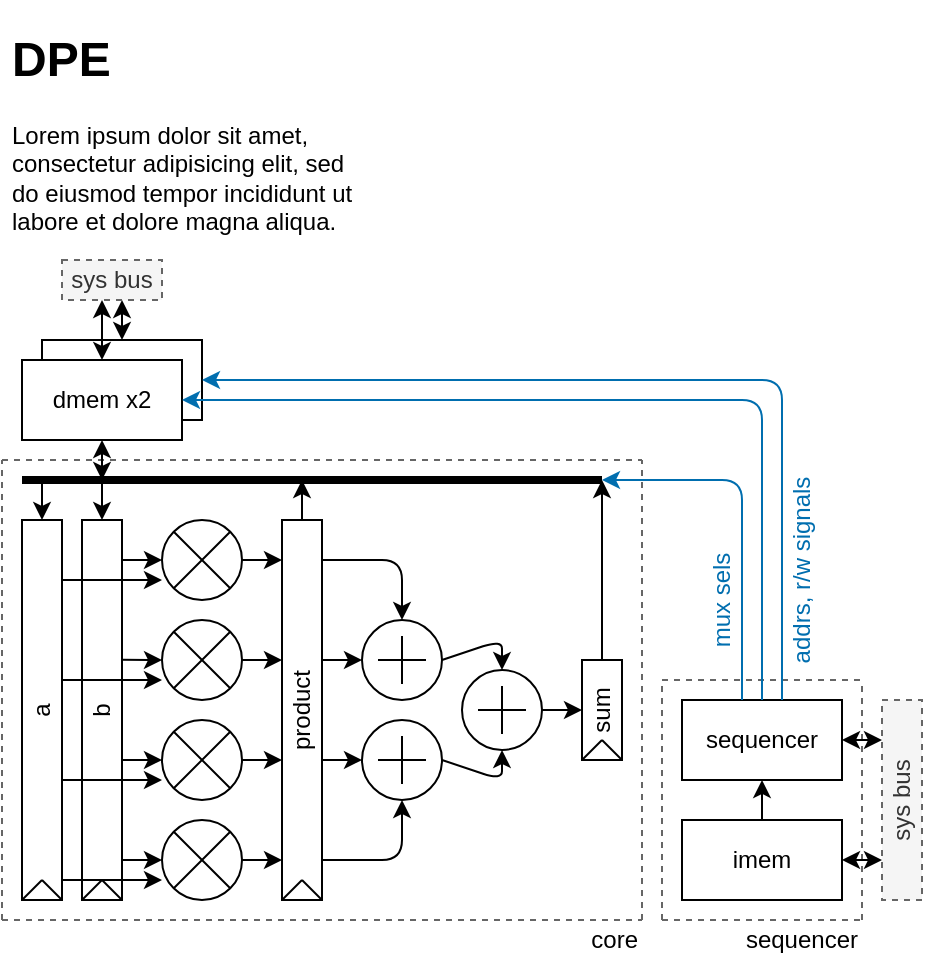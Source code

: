 <mxfile version="13.6.2" type="device"><diagram id="81D6c22yWQWz6XHSVd7X" name="Page-1"><mxGraphModel dx="811" dy="476" grid="1" gridSize="10" guides="1" tooltips="1" connect="1" arrows="1" fold="1" page="1" pageScale="1" pageWidth="1169" pageHeight="827" math="0" shadow="0"><root><mxCell id="0"/><mxCell id="1" parent="0"/><mxCell id="CNaGFoJA0cto5HWcMui1-68" value="" style="endArrow=none;dashed=1;html=1;strokeWidth=1;fillColor=#f5f5f5;strokeColor=#666666;" edge="1" parent="1"><mxGeometry width="50" height="50" relative="1" as="geometry"><mxPoint x="40" y="260" as="sourcePoint"/><mxPoint x="360" y="260" as="targetPoint"/></mxGeometry></mxCell><mxCell id="CNaGFoJA0cto5HWcMui1-59" value="" style="rounded=0;whiteSpace=wrap;html=1;" vertex="1" parent="1"><mxGeometry x="60" y="200" width="80" height="40" as="geometry"/></mxCell><mxCell id="CNaGFoJA0cto5HWcMui1-4" value="&lt;h1&gt;DPE&lt;/h1&gt;&lt;p&gt;Lorem ipsum dolor sit amet, consectetur adipisicing elit, sed do eiusmod tempor incididunt ut labore et dolore magna aliqua.&lt;/p&gt;" style="text;html=1;strokeColor=none;fillColor=none;spacing=5;spacingTop=-20;whiteSpace=wrap;overflow=hidden;rounded=0;" vertex="1" parent="1"><mxGeometry x="40" y="40" width="190" height="120" as="geometry"/></mxCell><mxCell id="CNaGFoJA0cto5HWcMui1-5" value="" style="verticalLabelPosition=bottom;shadow=0;dashed=0;align=center;html=1;verticalAlign=top;shape=mxgraph.electrical.abstract.multiplier;" vertex="1" parent="1"><mxGeometry x="120" y="340" width="40" height="40" as="geometry"/></mxCell><mxCell id="CNaGFoJA0cto5HWcMui1-6" value="" style="verticalLabelPosition=bottom;shadow=0;dashed=0;align=center;html=1;verticalAlign=top;shape=mxgraph.electrical.abstract.multiplier;" vertex="1" parent="1"><mxGeometry x="120" y="290" width="40" height="40" as="geometry"/></mxCell><mxCell id="CNaGFoJA0cto5HWcMui1-7" value="" style="verticalLabelPosition=bottom;shadow=0;dashed=0;align=center;html=1;verticalAlign=top;shape=mxgraph.electrical.abstract.multiplier;" vertex="1" parent="1"><mxGeometry x="120" y="390" width="40" height="40" as="geometry"/></mxCell><mxCell id="CNaGFoJA0cto5HWcMui1-8" value="" style="verticalLabelPosition=bottom;shadow=0;dashed=0;align=center;html=1;verticalAlign=top;shape=mxgraph.electrical.abstract.multiplier;" vertex="1" parent="1"><mxGeometry x="120" y="440" width="40" height="40" as="geometry"/></mxCell><mxCell id="CNaGFoJA0cto5HWcMui1-9" value="product" style="rounded=0;whiteSpace=wrap;html=1;horizontal=0;" vertex="1" parent="1"><mxGeometry x="180" y="290" width="20" height="190" as="geometry"/></mxCell><mxCell id="CNaGFoJA0cto5HWcMui1-10" value="" style="endArrow=none;html=1;exitX=0;exitY=1;exitDx=0;exitDy=0;" edge="1" parent="1" source="CNaGFoJA0cto5HWcMui1-9"><mxGeometry width="50" height="50" relative="1" as="geometry"><mxPoint x="280" y="440" as="sourcePoint"/><mxPoint x="190" y="470" as="targetPoint"/></mxGeometry></mxCell><mxCell id="CNaGFoJA0cto5HWcMui1-11" value="" style="endArrow=none;html=1;exitX=1;exitY=1;exitDx=0;exitDy=0;" edge="1" parent="1" source="CNaGFoJA0cto5HWcMui1-9"><mxGeometry width="50" height="50" relative="1" as="geometry"><mxPoint x="220" y="500" as="sourcePoint"/><mxPoint x="190" y="470" as="targetPoint"/></mxGeometry></mxCell><mxCell id="CNaGFoJA0cto5HWcMui1-12" value="" style="endArrow=classic;html=1;exitX=1;exitY=0.5;exitDx=0;exitDy=0;exitPerimeter=0;entryX=0;entryY=0.895;entryDx=0;entryDy=0;entryPerimeter=0;" edge="1" parent="1" source="CNaGFoJA0cto5HWcMui1-8" target="CNaGFoJA0cto5HWcMui1-9"><mxGeometry width="50" height="50" relative="1" as="geometry"><mxPoint x="20" y="500" as="sourcePoint"/><mxPoint x="70" y="450" as="targetPoint"/></mxGeometry></mxCell><mxCell id="CNaGFoJA0cto5HWcMui1-13" value="" style="endArrow=classic;html=1;exitX=1;exitY=0.5;exitDx=0;exitDy=0;exitPerimeter=0;" edge="1" parent="1" source="CNaGFoJA0cto5HWcMui1-7"><mxGeometry width="50" height="50" relative="1" as="geometry"><mxPoint x="260" y="460" as="sourcePoint"/><mxPoint x="180" y="410" as="targetPoint"/></mxGeometry></mxCell><mxCell id="CNaGFoJA0cto5HWcMui1-14" value="" style="endArrow=classic;html=1;exitX=1;exitY=0.5;exitDx=0;exitDy=0;exitPerimeter=0;" edge="1" parent="1" source="CNaGFoJA0cto5HWcMui1-5"><mxGeometry width="50" height="50" relative="1" as="geometry"><mxPoint x="340" y="390" as="sourcePoint"/><mxPoint x="180" y="360" as="targetPoint"/></mxGeometry></mxCell><mxCell id="CNaGFoJA0cto5HWcMui1-15" value="" style="endArrow=classic;html=1;exitX=1;exitY=0.5;exitDx=0;exitDy=0;exitPerimeter=0;" edge="1" parent="1" source="CNaGFoJA0cto5HWcMui1-6"><mxGeometry width="50" height="50" relative="1" as="geometry"><mxPoint x="320" y="360" as="sourcePoint"/><mxPoint x="180" y="310" as="targetPoint"/></mxGeometry></mxCell><mxCell id="CNaGFoJA0cto5HWcMui1-16" value="b" style="rounded=0;whiteSpace=wrap;html=1;horizontal=0;" vertex="1" parent="1"><mxGeometry x="80" y="290" width="20" height="190" as="geometry"/></mxCell><mxCell id="CNaGFoJA0cto5HWcMui1-17" value="" style="endArrow=none;html=1;exitX=0;exitY=1;exitDx=0;exitDy=0;" edge="1" parent="1" source="CNaGFoJA0cto5HWcMui1-16"><mxGeometry width="50" height="50" relative="1" as="geometry"><mxPoint x="180" y="440" as="sourcePoint"/><mxPoint x="90" y="470" as="targetPoint"/></mxGeometry></mxCell><mxCell id="CNaGFoJA0cto5HWcMui1-18" value="" style="endArrow=none;html=1;exitX=1;exitY=1;exitDx=0;exitDy=0;" edge="1" parent="1" source="CNaGFoJA0cto5HWcMui1-16"><mxGeometry width="50" height="50" relative="1" as="geometry"><mxPoint x="120" y="500" as="sourcePoint"/><mxPoint x="90" y="470" as="targetPoint"/></mxGeometry></mxCell><mxCell id="CNaGFoJA0cto5HWcMui1-19" value="" style="endArrow=classic;html=1;entryX=0;entryY=0.5;entryDx=0;entryDy=0;entryPerimeter=0;exitX=1;exitY=0.105;exitDx=0;exitDy=0;exitPerimeter=0;" edge="1" parent="1" source="CNaGFoJA0cto5HWcMui1-16" target="CNaGFoJA0cto5HWcMui1-6"><mxGeometry width="50" height="50" relative="1" as="geometry"><mxPoint x="370" y="350" as="sourcePoint"/><mxPoint x="420" y="300" as="targetPoint"/></mxGeometry></mxCell><mxCell id="CNaGFoJA0cto5HWcMui1-20" value="" style="endArrow=classic;html=1;entryX=0;entryY=0.5;entryDx=0;entryDy=0;entryPerimeter=0;exitX=1;exitY=0.368;exitDx=0;exitDy=0;exitPerimeter=0;" edge="1" parent="1" source="CNaGFoJA0cto5HWcMui1-16" target="CNaGFoJA0cto5HWcMui1-5"><mxGeometry width="50" height="50" relative="1" as="geometry"><mxPoint x="370" y="400" as="sourcePoint"/><mxPoint x="420" y="350" as="targetPoint"/></mxGeometry></mxCell><mxCell id="CNaGFoJA0cto5HWcMui1-21" value="" style="endArrow=classic;html=1;entryX=0;entryY=0.5;entryDx=0;entryDy=0;entryPerimeter=0;" edge="1" parent="1" target="CNaGFoJA0cto5HWcMui1-7"><mxGeometry width="50" height="50" relative="1" as="geometry"><mxPoint x="100" y="410" as="sourcePoint"/><mxPoint x="380" y="390" as="targetPoint"/></mxGeometry></mxCell><mxCell id="CNaGFoJA0cto5HWcMui1-22" value="" style="endArrow=classic;html=1;entryX=0;entryY=0.5;entryDx=0;entryDy=0;entryPerimeter=0;exitX=1;exitY=0.895;exitDx=0;exitDy=0;exitPerimeter=0;" edge="1" parent="1" source="CNaGFoJA0cto5HWcMui1-16" target="CNaGFoJA0cto5HWcMui1-8"><mxGeometry width="50" height="50" relative="1" as="geometry"><mxPoint x="300" y="530" as="sourcePoint"/><mxPoint x="350" y="480" as="targetPoint"/></mxGeometry></mxCell><mxCell id="CNaGFoJA0cto5HWcMui1-23" value="" style="verticalLabelPosition=bottom;shadow=0;dashed=0;align=center;html=1;verticalAlign=top;shape=mxgraph.electrical.abstract.summation_point;" vertex="1" parent="1"><mxGeometry x="220" y="340" width="40" height="40" as="geometry"/></mxCell><mxCell id="CNaGFoJA0cto5HWcMui1-24" value="" style="verticalLabelPosition=bottom;shadow=0;dashed=0;align=center;html=1;verticalAlign=top;shape=mxgraph.electrical.abstract.summation_point;" vertex="1" parent="1"><mxGeometry x="220" y="390" width="40" height="40" as="geometry"/></mxCell><mxCell id="CNaGFoJA0cto5HWcMui1-25" value="" style="endArrow=classic;html=1;exitX=1;exitY=0.105;exitDx=0;exitDy=0;exitPerimeter=0;entryX=0.5;entryY=0;entryDx=0;entryDy=0;entryPerimeter=0;" edge="1" parent="1" source="CNaGFoJA0cto5HWcMui1-9" target="CNaGFoJA0cto5HWcMui1-23"><mxGeometry width="50" height="50" relative="1" as="geometry"><mxPoint x="230" y="310" as="sourcePoint"/><mxPoint x="280" y="310" as="targetPoint"/><Array as="points"><mxPoint x="240" y="310"/></Array></mxGeometry></mxCell><mxCell id="CNaGFoJA0cto5HWcMui1-26" value="" style="endArrow=classic;html=1;entryX=0;entryY=0.5;entryDx=0;entryDy=0;entryPerimeter=0;" edge="1" parent="1" target="CNaGFoJA0cto5HWcMui1-23"><mxGeometry width="50" height="50" relative="1" as="geometry"><mxPoint x="200" y="360" as="sourcePoint"/><mxPoint x="460" y="320" as="targetPoint"/></mxGeometry></mxCell><mxCell id="CNaGFoJA0cto5HWcMui1-27" value="" style="endArrow=classic;html=1;entryX=0;entryY=0.5;entryDx=0;entryDy=0;entryPerimeter=0;" edge="1" parent="1" target="CNaGFoJA0cto5HWcMui1-24"><mxGeometry width="50" height="50" relative="1" as="geometry"><mxPoint x="200" y="410" as="sourcePoint"/><mxPoint x="230" y="370.0" as="targetPoint"/></mxGeometry></mxCell><mxCell id="CNaGFoJA0cto5HWcMui1-28" value="" style="endArrow=classic;html=1;exitX=1;exitY=0.895;exitDx=0;exitDy=0;exitPerimeter=0;entryX=0.5;entryY=1;entryDx=0;entryDy=0;entryPerimeter=0;" edge="1" parent="1" source="CNaGFoJA0cto5HWcMui1-9" target="CNaGFoJA0cto5HWcMui1-24"><mxGeometry width="50" height="50" relative="1" as="geometry"><mxPoint x="210" y="460" as="sourcePoint"/><mxPoint x="310" y="460" as="targetPoint"/><Array as="points"><mxPoint x="240" y="460"/></Array></mxGeometry></mxCell><mxCell id="CNaGFoJA0cto5HWcMui1-29" value="" style="verticalLabelPosition=bottom;shadow=0;dashed=0;align=center;html=1;verticalAlign=top;shape=mxgraph.electrical.abstract.summation_point;" vertex="1" parent="1"><mxGeometry x="270" y="365" width="40" height="40" as="geometry"/></mxCell><mxCell id="CNaGFoJA0cto5HWcMui1-31" value="" style="endArrow=classic;html=1;exitX=1;exitY=0.5;exitDx=0;exitDy=0;exitPerimeter=0;entryX=0.5;entryY=1;entryDx=0;entryDy=0;entryPerimeter=0;" edge="1" parent="1" source="CNaGFoJA0cto5HWcMui1-24" target="CNaGFoJA0cto5HWcMui1-29"><mxGeometry width="50" height="50" relative="1" as="geometry"><mxPoint x="290" y="470" as="sourcePoint"/><mxPoint x="340" y="420" as="targetPoint"/><Array as="points"><mxPoint x="290" y="420"/></Array></mxGeometry></mxCell><mxCell id="CNaGFoJA0cto5HWcMui1-32" value="" style="endArrow=classic;html=1;exitX=1;exitY=0.5;exitDx=0;exitDy=0;exitPerimeter=0;entryX=0.5;entryY=0;entryDx=0;entryDy=0;entryPerimeter=0;" edge="1" parent="1" source="CNaGFoJA0cto5HWcMui1-23" target="CNaGFoJA0cto5HWcMui1-29"><mxGeometry width="50" height="50" relative="1" as="geometry"><mxPoint x="290" y="340" as="sourcePoint"/><mxPoint x="340" y="290" as="targetPoint"/><Array as="points"><mxPoint x="290" y="350"/></Array></mxGeometry></mxCell><mxCell id="CNaGFoJA0cto5HWcMui1-33" value="sum" style="rounded=0;whiteSpace=wrap;html=1;horizontal=0;" vertex="1" parent="1"><mxGeometry x="330" y="360" width="20" height="50" as="geometry"/></mxCell><mxCell id="CNaGFoJA0cto5HWcMui1-34" value="" style="endArrow=none;html=1;exitX=0;exitY=1;exitDx=0;exitDy=0;" edge="1" parent="1" source="CNaGFoJA0cto5HWcMui1-33"><mxGeometry width="50" height="50" relative="1" as="geometry"><mxPoint x="430" y="360" as="sourcePoint"/><mxPoint x="340" y="400" as="targetPoint"/></mxGeometry></mxCell><mxCell id="CNaGFoJA0cto5HWcMui1-35" value="" style="endArrow=none;html=1;exitX=1;exitY=1;exitDx=0;exitDy=0;" edge="1" parent="1" source="CNaGFoJA0cto5HWcMui1-33"><mxGeometry width="50" height="50" relative="1" as="geometry"><mxPoint x="370" y="420" as="sourcePoint"/><mxPoint x="340" y="400" as="targetPoint"/></mxGeometry></mxCell><mxCell id="CNaGFoJA0cto5HWcMui1-36" value="" style="endArrow=classic;html=1;exitX=1;exitY=0.5;exitDx=0;exitDy=0;exitPerimeter=0;entryX=0;entryY=0.5;entryDx=0;entryDy=0;" edge="1" parent="1" source="CNaGFoJA0cto5HWcMui1-29" target="CNaGFoJA0cto5HWcMui1-33"><mxGeometry width="50" height="50" relative="1" as="geometry"><mxPoint x="360" y="360" as="sourcePoint"/><mxPoint x="410" y="310" as="targetPoint"/></mxGeometry></mxCell><mxCell id="CNaGFoJA0cto5HWcMui1-37" value="a" style="rounded=0;whiteSpace=wrap;html=1;horizontal=0;" vertex="1" parent="1"><mxGeometry x="50" y="290" width="20" height="190" as="geometry"/></mxCell><mxCell id="CNaGFoJA0cto5HWcMui1-38" value="" style="endArrow=none;html=1;exitX=0;exitY=1;exitDx=0;exitDy=0;" edge="1" source="CNaGFoJA0cto5HWcMui1-37" parent="1"><mxGeometry width="50" height="50" relative="1" as="geometry"><mxPoint x="150" y="440" as="sourcePoint"/><mxPoint x="60" y="470" as="targetPoint"/></mxGeometry></mxCell><mxCell id="CNaGFoJA0cto5HWcMui1-39" value="" style="endArrow=none;html=1;exitX=1;exitY=1;exitDx=0;exitDy=0;" edge="1" source="CNaGFoJA0cto5HWcMui1-37" parent="1"><mxGeometry width="50" height="50" relative="1" as="geometry"><mxPoint x="90" y="500" as="sourcePoint"/><mxPoint x="60" y="470" as="targetPoint"/></mxGeometry></mxCell><mxCell id="CNaGFoJA0cto5HWcMui1-43" value="" style="endArrow=classic;html=1;entryX=0;entryY=0.75;entryDx=0;entryDy=0;entryPerimeter=0;" edge="1" parent="1"><mxGeometry width="50" height="50" relative="1" as="geometry"><mxPoint x="70" y="320" as="sourcePoint"/><mxPoint x="120" y="320" as="targetPoint"/></mxGeometry></mxCell><mxCell id="CNaGFoJA0cto5HWcMui1-42" value="" style="endArrow=classic;html=1;entryX=0;entryY=0.75;entryDx=0;entryDy=0;entryPerimeter=0;" edge="1" parent="1"><mxGeometry width="50" height="50" relative="1" as="geometry"><mxPoint x="70" y="370" as="sourcePoint"/><mxPoint x="120" y="370" as="targetPoint"/></mxGeometry></mxCell><mxCell id="CNaGFoJA0cto5HWcMui1-41" value="" style="endArrow=classic;html=1;entryX=0;entryY=0.75;entryDx=0;entryDy=0;entryPerimeter=0;" edge="1" parent="1"><mxGeometry width="50" height="50" relative="1" as="geometry"><mxPoint x="70" y="420" as="sourcePoint"/><mxPoint x="120" y="420" as="targetPoint"/></mxGeometry></mxCell><mxCell id="CNaGFoJA0cto5HWcMui1-40" value="" style="endArrow=classic;html=1;entryX=0;entryY=0.75;entryDx=0;entryDy=0;entryPerimeter=0;" edge="1" parent="1" target="CNaGFoJA0cto5HWcMui1-8"><mxGeometry width="50" height="50" relative="1" as="geometry"><mxPoint x="70" y="470" as="sourcePoint"/><mxPoint x="10" y="470" as="targetPoint"/></mxGeometry></mxCell><mxCell id="CNaGFoJA0cto5HWcMui1-44" value="dmem x2" style="rounded=0;whiteSpace=wrap;html=1;" vertex="1" parent="1"><mxGeometry x="50" y="210" width="80" height="40" as="geometry"/></mxCell><mxCell id="CNaGFoJA0cto5HWcMui1-46" value="" style="endArrow=none;html=1;strokeWidth=4;" edge="1" parent="1"><mxGeometry width="50" height="50" relative="1" as="geometry"><mxPoint x="50" y="270" as="sourcePoint"/><mxPoint x="340" y="270" as="targetPoint"/></mxGeometry></mxCell><mxCell id="CNaGFoJA0cto5HWcMui1-49" value="" style="endArrow=classic;html=1;strokeWidth=1;entryX=0.5;entryY=0;entryDx=0;entryDy=0;" edge="1" parent="1" target="CNaGFoJA0cto5HWcMui1-37"><mxGeometry width="50" height="50" relative="1" as="geometry"><mxPoint x="60" y="270" as="sourcePoint"/><mxPoint x="50" y="240" as="targetPoint"/></mxGeometry></mxCell><mxCell id="CNaGFoJA0cto5HWcMui1-50" value="" style="endArrow=classic;html=1;strokeWidth=1;entryX=0.5;entryY=0;entryDx=0;entryDy=0;" edge="1" parent="1" target="CNaGFoJA0cto5HWcMui1-16"><mxGeometry width="50" height="50" relative="1" as="geometry"><mxPoint x="90" y="270" as="sourcePoint"/><mxPoint x="30" y="260" as="targetPoint"/></mxGeometry></mxCell><mxCell id="CNaGFoJA0cto5HWcMui1-51" value="" style="endArrow=classic;startArrow=classic;html=1;strokeWidth=1;entryX=0.5;entryY=1;entryDx=0;entryDy=0;" edge="1" parent="1" target="CNaGFoJA0cto5HWcMui1-44"><mxGeometry width="50" height="50" relative="1" as="geometry"><mxPoint x="90" y="270" as="sourcePoint"/><mxPoint x="30" y="240" as="targetPoint"/></mxGeometry></mxCell><mxCell id="CNaGFoJA0cto5HWcMui1-55" value="" style="endArrow=classic;html=1;strokeWidth=1;exitX=0.5;exitY=0;exitDx=0;exitDy=0;" edge="1" parent="1" source="CNaGFoJA0cto5HWcMui1-33"><mxGeometry width="50" height="50" relative="1" as="geometry"><mxPoint x="360" y="340" as="sourcePoint"/><mxPoint x="340" y="270" as="targetPoint"/></mxGeometry></mxCell><mxCell id="CNaGFoJA0cto5HWcMui1-56" value="" style="endArrow=classic;html=1;strokeWidth=1;exitX=0.5;exitY=0;exitDx=0;exitDy=0;" edge="1" parent="1" source="CNaGFoJA0cto5HWcMui1-9"><mxGeometry width="50" height="50" relative="1" as="geometry"><mxPoint y="320" as="sourcePoint"/><mxPoint x="190" y="270" as="targetPoint"/></mxGeometry></mxCell><mxCell id="CNaGFoJA0cto5HWcMui1-64" value="imem" style="rounded=0;whiteSpace=wrap;html=1;" vertex="1" parent="1"><mxGeometry x="380" y="440" width="80" height="40" as="geometry"/></mxCell><mxCell id="CNaGFoJA0cto5HWcMui1-65" value="sequencer" style="rounded=0;whiteSpace=wrap;html=1;" vertex="1" parent="1"><mxGeometry x="380" y="380" width="80" height="40" as="geometry"/></mxCell><mxCell id="CNaGFoJA0cto5HWcMui1-69" value="" style="endArrow=none;dashed=1;html=1;strokeWidth=1;fillColor=#f5f5f5;strokeColor=#666666;" edge="1" parent="1"><mxGeometry width="50" height="50" relative="1" as="geometry"><mxPoint x="360" y="490" as="sourcePoint"/><mxPoint x="360" y="260" as="targetPoint"/></mxGeometry></mxCell><mxCell id="CNaGFoJA0cto5HWcMui1-70" value="" style="endArrow=none;dashed=1;html=1;strokeWidth=1;fillColor=#f5f5f5;strokeColor=#666666;" edge="1" parent="1"><mxGeometry width="50" height="50" relative="1" as="geometry"><mxPoint x="40.0" y="490" as="sourcePoint"/><mxPoint x="40.0" y="260" as="targetPoint"/></mxGeometry></mxCell><mxCell id="CNaGFoJA0cto5HWcMui1-71" value="" style="endArrow=none;dashed=1;html=1;strokeWidth=1;fillColor=#f5f5f5;strokeColor=#666666;" edge="1" parent="1"><mxGeometry width="50" height="50" relative="1" as="geometry"><mxPoint x="40" y="490" as="sourcePoint"/><mxPoint x="360.0" y="490" as="targetPoint"/></mxGeometry></mxCell><mxCell id="CNaGFoJA0cto5HWcMui1-72" value="core" style="text;html=1;strokeColor=none;fillColor=none;align=right;verticalAlign=middle;whiteSpace=wrap;rounded=0;" vertex="1" parent="1"><mxGeometry x="330" y="490" width="30" height="20" as="geometry"/></mxCell><mxCell id="CNaGFoJA0cto5HWcMui1-73" value="" style="endArrow=none;dashed=1;html=1;strokeWidth=1;fillColor=#f5f5f5;strokeColor=#666666;" edge="1" parent="1"><mxGeometry width="50" height="50" relative="1" as="geometry"><mxPoint x="370.0" y="490" as="sourcePoint"/><mxPoint x="370" y="370" as="targetPoint"/></mxGeometry></mxCell><mxCell id="CNaGFoJA0cto5HWcMui1-74" value="" style="endArrow=none;dashed=1;html=1;strokeWidth=1;fillColor=#f5f5f5;strokeColor=#666666;" edge="1" parent="1"><mxGeometry width="50" height="50" relative="1" as="geometry"><mxPoint x="370" y="490" as="sourcePoint"/><mxPoint x="470" y="490" as="targetPoint"/></mxGeometry></mxCell><mxCell id="CNaGFoJA0cto5HWcMui1-75" value="" style="endArrow=none;dashed=1;html=1;strokeWidth=1;fillColor=#f5f5f5;strokeColor=#666666;" edge="1" parent="1"><mxGeometry width="50" height="50" relative="1" as="geometry"><mxPoint x="470.0" y="490" as="sourcePoint"/><mxPoint x="470.0" y="370" as="targetPoint"/></mxGeometry></mxCell><mxCell id="CNaGFoJA0cto5HWcMui1-76" value="" style="endArrow=none;dashed=1;html=1;strokeWidth=1;fillColor=#f5f5f5;strokeColor=#666666;" edge="1" parent="1"><mxGeometry width="50" height="50" relative="1" as="geometry"><mxPoint x="370.0" y="370" as="sourcePoint"/><mxPoint x="470" y="370" as="targetPoint"/></mxGeometry></mxCell><mxCell id="CNaGFoJA0cto5HWcMui1-77" value="sequencer" style="text;html=1;strokeColor=none;fillColor=none;align=right;verticalAlign=middle;whiteSpace=wrap;rounded=0;" vertex="1" parent="1"><mxGeometry x="400" y="490" width="70" height="20" as="geometry"/></mxCell><mxCell id="CNaGFoJA0cto5HWcMui1-78" value="" style="endArrow=classic;html=1;strokeWidth=1;exitX=0.5;exitY=0;exitDx=0;exitDy=0;entryX=1;entryY=0.5;entryDx=0;entryDy=0;fillColor=#1ba1e2;strokeColor=#006EAF;" edge="1" parent="1" source="CNaGFoJA0cto5HWcMui1-65" target="CNaGFoJA0cto5HWcMui1-44"><mxGeometry width="50" height="50" relative="1" as="geometry"><mxPoint x="425" y="280" as="sourcePoint"/><mxPoint x="380" y="230" as="targetPoint"/><Array as="points"><mxPoint x="420" y="230"/></Array></mxGeometry></mxCell><mxCell id="CNaGFoJA0cto5HWcMui1-79" value="" style="endArrow=classic;html=1;strokeWidth=1;entryX=0.5;entryY=1;entryDx=0;entryDy=0;" edge="1" parent="1" target="CNaGFoJA0cto5HWcMui1-65"><mxGeometry width="50" height="50" relative="1" as="geometry"><mxPoint x="420" y="440" as="sourcePoint"/><mxPoint x="470" y="540" as="targetPoint"/></mxGeometry></mxCell><mxCell id="CNaGFoJA0cto5HWcMui1-80" value="" style="endArrow=classic;html=1;strokeWidth=1;exitX=0.625;exitY=0;exitDx=0;exitDy=0;entryX=1;entryY=0.5;entryDx=0;entryDy=0;exitPerimeter=0;fillColor=#1ba1e2;strokeColor=#006EAF;" edge="1" parent="1" source="CNaGFoJA0cto5HWcMui1-65"><mxGeometry width="50" height="50" relative="1" as="geometry"><mxPoint x="430" y="370" as="sourcePoint"/><mxPoint x="140" y="220" as="targetPoint"/><Array as="points"><mxPoint x="430" y="220"/></Array></mxGeometry></mxCell><mxCell id="CNaGFoJA0cto5HWcMui1-84" value="" style="endArrow=classic;html=1;strokeWidth=1;exitX=0.5;exitY=0;exitDx=0;exitDy=0;fillColor=#1ba1e2;strokeColor=#006EAF;" edge="1" parent="1"><mxGeometry width="50" height="50" relative="1" as="geometry"><mxPoint x="410" y="380" as="sourcePoint"/><mxPoint x="340" y="270" as="targetPoint"/><Array as="points"><mxPoint x="410" y="270"/></Array></mxGeometry></mxCell><mxCell id="CNaGFoJA0cto5HWcMui1-85" value="addrs, r/w signals" style="text;html=1;align=center;verticalAlign=middle;whiteSpace=wrap;rounded=0;fontColor=#006EAF;horizontal=0;" vertex="1" parent="1"><mxGeometry x="430" y="265" width="20" height="100" as="geometry"/></mxCell><mxCell id="CNaGFoJA0cto5HWcMui1-86" value="mux sels" style="text;html=1;align=center;verticalAlign=middle;whiteSpace=wrap;rounded=0;fontColor=#006EAF;horizontal=0;" vertex="1" parent="1"><mxGeometry x="390" y="300" width="20" height="60" as="geometry"/></mxCell><mxCell id="CNaGFoJA0cto5HWcMui1-87" value="" style="endArrow=classic;startArrow=classic;html=1;strokeWidth=1;fontColor=#006EAF;exitX=0.5;exitY=0;exitDx=0;exitDy=0;entryX=0.4;entryY=1;entryDx=0;entryDy=0;entryPerimeter=0;" edge="1" parent="1" source="CNaGFoJA0cto5HWcMui1-44" target="CNaGFoJA0cto5HWcMui1-90"><mxGeometry width="50" height="50" relative="1" as="geometry"><mxPoint x="130" y="190" as="sourcePoint"/><mxPoint x="90" y="190" as="targetPoint"/></mxGeometry></mxCell><mxCell id="CNaGFoJA0cto5HWcMui1-89" value="" style="endArrow=classic;startArrow=classic;html=1;strokeWidth=1;fontColor=#006EAF;exitX=0.5;exitY=0;exitDx=0;exitDy=0;" edge="1" parent="1" source="CNaGFoJA0cto5HWcMui1-59"><mxGeometry width="50" height="50" relative="1" as="geometry"><mxPoint x="130" y="190" as="sourcePoint"/><mxPoint x="100" y="180" as="targetPoint"/></mxGeometry></mxCell><mxCell id="CNaGFoJA0cto5HWcMui1-90" value="sys bus" style="text;html=1;align=center;verticalAlign=middle;whiteSpace=wrap;rounded=0;strokeColor=#666666;dashed=1;fillColor=#f5f5f5;fontColor=#333333;" vertex="1" parent="1"><mxGeometry x="70" y="160" width="50" height="20" as="geometry"/></mxCell><mxCell id="CNaGFoJA0cto5HWcMui1-91" value="sys bus" style="text;html=1;align=center;verticalAlign=middle;whiteSpace=wrap;rounded=0;strokeColor=#666666;dashed=1;fillColor=#f5f5f5;fontColor=#333333;horizontal=0;" vertex="1" parent="1"><mxGeometry x="480" y="380" width="20" height="100" as="geometry"/></mxCell><mxCell id="CNaGFoJA0cto5HWcMui1-92" value="" style="endArrow=classic;startArrow=classic;html=1;strokeWidth=1;fontColor=#000000;exitX=1;exitY=0.5;exitDx=0;exitDy=0;entryX=0;entryY=0.2;entryDx=0;entryDy=0;entryPerimeter=0;" edge="1" parent="1" source="CNaGFoJA0cto5HWcMui1-65" target="CNaGFoJA0cto5HWcMui1-91"><mxGeometry width="50" height="50" relative="1" as="geometry"><mxPoint x="580" y="300" as="sourcePoint"/><mxPoint x="630" y="250" as="targetPoint"/></mxGeometry></mxCell><mxCell id="CNaGFoJA0cto5HWcMui1-93" value="" style="endArrow=classic;startArrow=classic;html=1;strokeWidth=1;fontColor=#000000;exitX=1;exitY=0.5;exitDx=0;exitDy=0;entryX=0;entryY=0.8;entryDx=0;entryDy=0;entryPerimeter=0;" edge="1" parent="1" source="CNaGFoJA0cto5HWcMui1-64" target="CNaGFoJA0cto5HWcMui1-91"><mxGeometry width="50" height="50" relative="1" as="geometry"><mxPoint x="570" y="380" as="sourcePoint"/><mxPoint x="620" y="330" as="targetPoint"/></mxGeometry></mxCell></root></mxGraphModel></diagram></mxfile>